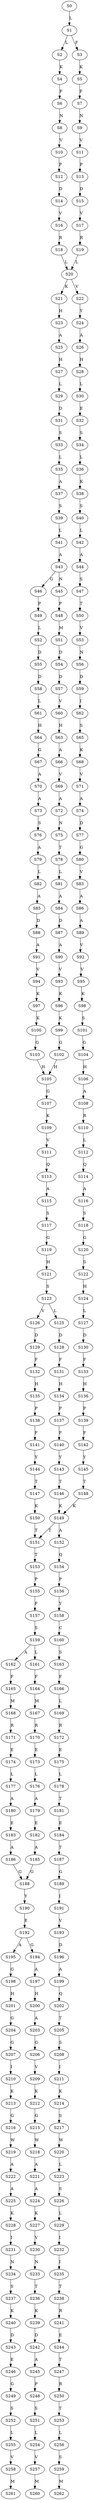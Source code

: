 strict digraph  {
	S0 -> S1 [ label = L ];
	S1 -> S2 [ label = L ];
	S1 -> S3 [ label = F ];
	S2 -> S4 [ label = K ];
	S3 -> S5 [ label = K ];
	S4 -> S6 [ label = F ];
	S5 -> S7 [ label = F ];
	S6 -> S8 [ label = N ];
	S7 -> S9 [ label = N ];
	S8 -> S10 [ label = V ];
	S9 -> S11 [ label = V ];
	S10 -> S12 [ label = P ];
	S11 -> S13 [ label = P ];
	S12 -> S14 [ label = D ];
	S13 -> S15 [ label = D ];
	S14 -> S16 [ label = V ];
	S15 -> S17 [ label = V ];
	S16 -> S18 [ label = R ];
	S17 -> S19 [ label = R ];
	S18 -> S20 [ label = L ];
	S19 -> S20 [ label = L ];
	S20 -> S21 [ label = K ];
	S20 -> S22 [ label = V ];
	S21 -> S23 [ label = H ];
	S22 -> S24 [ label = Y ];
	S23 -> S25 [ label = A ];
	S24 -> S26 [ label = A ];
	S25 -> S27 [ label = H ];
	S26 -> S28 [ label = H ];
	S27 -> S29 [ label = L ];
	S28 -> S30 [ label = L ];
	S29 -> S31 [ label = D ];
	S30 -> S32 [ label = E ];
	S31 -> S33 [ label = S ];
	S32 -> S34 [ label = S ];
	S33 -> S35 [ label = L ];
	S34 -> S36 [ label = L ];
	S35 -> S37 [ label = A ];
	S36 -> S38 [ label = K ];
	S37 -> S39 [ label = S ];
	S38 -> S40 [ label = S ];
	S39 -> S41 [ label = L ];
	S40 -> S42 [ label = L ];
	S41 -> S43 [ label = A ];
	S42 -> S44 [ label = A ];
	S43 -> S45 [ label = N ];
	S43 -> S46 [ label = G ];
	S44 -> S47 [ label = S ];
	S45 -> S48 [ label = P ];
	S46 -> S49 [ label = P ];
	S47 -> S50 [ label = T ];
	S48 -> S51 [ label = M ];
	S49 -> S52 [ label = L ];
	S50 -> S53 [ label = V ];
	S51 -> S54 [ label = D ];
	S52 -> S55 [ label = D ];
	S53 -> S56 [ label = N ];
	S54 -> S57 [ label = D ];
	S55 -> S58 [ label = D ];
	S56 -> S59 [ label = D ];
	S57 -> S60 [ label = V ];
	S58 -> S61 [ label = L ];
	S59 -> S62 [ label = I ];
	S60 -> S63 [ label = H ];
	S61 -> S64 [ label = H ];
	S62 -> S65 [ label = S ];
	S63 -> S66 [ label = A ];
	S64 -> S67 [ label = G ];
	S65 -> S68 [ label = K ];
	S66 -> S69 [ label = V ];
	S67 -> S70 [ label = A ];
	S68 -> S71 [ label = V ];
	S69 -> S72 [ label = A ];
	S70 -> S73 [ label = A ];
	S71 -> S74 [ label = A ];
	S72 -> S75 [ label = N ];
	S73 -> S76 [ label = S ];
	S74 -> S77 [ label = D ];
	S75 -> S78 [ label = T ];
	S76 -> S79 [ label = A ];
	S77 -> S80 [ label = G ];
	S78 -> S81 [ label = L ];
	S79 -> S82 [ label = L ];
	S80 -> S83 [ label = V ];
	S81 -> S84 [ label = A ];
	S82 -> S85 [ label = A ];
	S83 -> S86 [ label = A ];
	S84 -> S87 [ label = D ];
	S85 -> S88 [ label = D ];
	S86 -> S89 [ label = A ];
	S87 -> S90 [ label = A ];
	S88 -> S91 [ label = A ];
	S89 -> S92 [ label = V ];
	S90 -> S93 [ label = V ];
	S91 -> S94 [ label = V ];
	S92 -> S95 [ label = V ];
	S93 -> S96 [ label = K ];
	S94 -> S97 [ label = K ];
	S95 -> S98 [ label = K ];
	S96 -> S99 [ label = K ];
	S97 -> S100 [ label = K ];
	S98 -> S101 [ label = S ];
	S99 -> S102 [ label = G ];
	S100 -> S103 [ label = G ];
	S101 -> S104 [ label = G ];
	S102 -> S105 [ label = H ];
	S103 -> S105 [ label = H ];
	S104 -> S106 [ label = H ];
	S105 -> S107 [ label = G ];
	S106 -> S108 [ label = A ];
	S107 -> S109 [ label = K ];
	S108 -> S110 [ label = R ];
	S109 -> S111 [ label = V ];
	S110 -> S112 [ label = L ];
	S111 -> S113 [ label = Q ];
	S112 -> S114 [ label = Q ];
	S113 -> S115 [ label = A ];
	S114 -> S116 [ label = A ];
	S115 -> S117 [ label = S ];
	S116 -> S118 [ label = S ];
	S117 -> S119 [ label = G ];
	S118 -> S120 [ label = G ];
	S119 -> S121 [ label = H ];
	S120 -> S122 [ label = S ];
	S121 -> S123 [ label = S ];
	S122 -> S124 [ label = H ];
	S123 -> S125 [ label = L ];
	S123 -> S126 [ label = V ];
	S124 -> S127 [ label = L ];
	S125 -> S128 [ label = D ];
	S126 -> S129 [ label = D ];
	S127 -> S130 [ label = D ];
	S128 -> S131 [ label = F ];
	S129 -> S132 [ label = F ];
	S130 -> S133 [ label = F ];
	S131 -> S134 [ label = H ];
	S132 -> S135 [ label = H ];
	S133 -> S136 [ label = H ];
	S134 -> S137 [ label = P ];
	S135 -> S138 [ label = P ];
	S136 -> S139 [ label = P ];
	S137 -> S140 [ label = F ];
	S138 -> S141 [ label = F ];
	S139 -> S142 [ label = F ];
	S140 -> S143 [ label = Y ];
	S141 -> S144 [ label = Y ];
	S142 -> S145 [ label = Y ];
	S143 -> S146 [ label = T ];
	S144 -> S147 [ label = T ];
	S145 -> S148 [ label = T ];
	S146 -> S149 [ label = K ];
	S147 -> S150 [ label = K ];
	S148 -> S149 [ label = K ];
	S149 -> S151 [ label = T ];
	S149 -> S152 [ label = A ];
	S150 -> S151 [ label = T ];
	S151 -> S153 [ label = T ];
	S152 -> S154 [ label = Q ];
	S153 -> S155 [ label = P ];
	S154 -> S156 [ label = P ];
	S155 -> S157 [ label = F ];
	S156 -> S158 [ label = Y ];
	S157 -> S159 [ label = S ];
	S158 -> S160 [ label = C ];
	S159 -> S161 [ label = L ];
	S159 -> S162 [ label = A ];
	S160 -> S163 [ label = S ];
	S161 -> S164 [ label = F ];
	S162 -> S165 [ label = F ];
	S163 -> S166 [ label = F ];
	S164 -> S167 [ label = M ];
	S165 -> S168 [ label = M ];
	S166 -> S169 [ label = L ];
	S167 -> S170 [ label = R ];
	S168 -> S171 [ label = R ];
	S169 -> S172 [ label = R ];
	S170 -> S173 [ label = E ];
	S171 -> S174 [ label = E ];
	S172 -> S175 [ label = E ];
	S173 -> S176 [ label = L ];
	S174 -> S177 [ label = L ];
	S175 -> S178 [ label = L ];
	S176 -> S179 [ label = A ];
	S177 -> S180 [ label = A ];
	S178 -> S181 [ label = T ];
	S179 -> S182 [ label = E ];
	S180 -> S183 [ label = E ];
	S181 -> S184 [ label = E ];
	S182 -> S185 [ label = A ];
	S183 -> S186 [ label = A ];
	S184 -> S187 [ label = T ];
	S185 -> S188 [ label = G ];
	S186 -> S188 [ label = G ];
	S187 -> S189 [ label = G ];
	S188 -> S190 [ label = Y ];
	S189 -> S191 [ label = I ];
	S190 -> S192 [ label = E ];
	S191 -> S193 [ label = V ];
	S192 -> S194 [ label = G ];
	S192 -> S195 [ label = A ];
	S193 -> S196 [ label = D ];
	S194 -> S197 [ label = A ];
	S195 -> S198 [ label = G ];
	S196 -> S199 [ label = A ];
	S197 -> S200 [ label = H ];
	S198 -> S201 [ label = H ];
	S199 -> S202 [ label = Q ];
	S200 -> S203 [ label = A ];
	S201 -> S204 [ label = G ];
	S202 -> S205 [ label = T ];
	S203 -> S206 [ label = G ];
	S204 -> S207 [ label = G ];
	S205 -> S208 [ label = S ];
	S206 -> S209 [ label = V ];
	S207 -> S210 [ label = I ];
	S208 -> S211 [ label = I ];
	S209 -> S212 [ label = K ];
	S210 -> S213 [ label = K ];
	S211 -> S214 [ label = K ];
	S212 -> S215 [ label = G ];
	S213 -> S216 [ label = G ];
	S214 -> S217 [ label = S ];
	S215 -> S218 [ label = W ];
	S216 -> S219 [ label = W ];
	S217 -> S220 [ label = W ];
	S218 -> S221 [ label = A ];
	S219 -> S222 [ label = A ];
	S220 -> S223 [ label = L ];
	S221 -> S224 [ label = A ];
	S222 -> S225 [ label = A ];
	S223 -> S226 [ label = S ];
	S224 -> S227 [ label = K ];
	S225 -> S228 [ label = K ];
	S226 -> S229 [ label = L ];
	S227 -> S230 [ label = V ];
	S228 -> S231 [ label = I ];
	S229 -> S232 [ label = I ];
	S230 -> S233 [ label = N ];
	S231 -> S234 [ label = N ];
	S232 -> S235 [ label = I ];
	S233 -> S236 [ label = T ];
	S234 -> S237 [ label = S ];
	S235 -> S238 [ label = T ];
	S236 -> S239 [ label = K ];
	S237 -> S240 [ label = K ];
	S238 -> S241 [ label = R ];
	S239 -> S242 [ label = D ];
	S240 -> S243 [ label = D ];
	S241 -> S244 [ label = E ];
	S242 -> S245 [ label = A ];
	S243 -> S246 [ label = E ];
	S244 -> S247 [ label = T ];
	S245 -> S248 [ label = P ];
	S246 -> S249 [ label = G ];
	S247 -> S250 [ label = R ];
	S248 -> S251 [ label = S ];
	S249 -> S252 [ label = S ];
	S250 -> S253 [ label = T ];
	S251 -> S254 [ label = L ];
	S252 -> S255 [ label = L ];
	S253 -> S256 [ label = L ];
	S254 -> S257 [ label = V ];
	S255 -> S258 [ label = V ];
	S256 -> S259 [ label = S ];
	S257 -> S260 [ label = M ];
	S258 -> S261 [ label = M ];
	S259 -> S262 [ label = M ];
}

